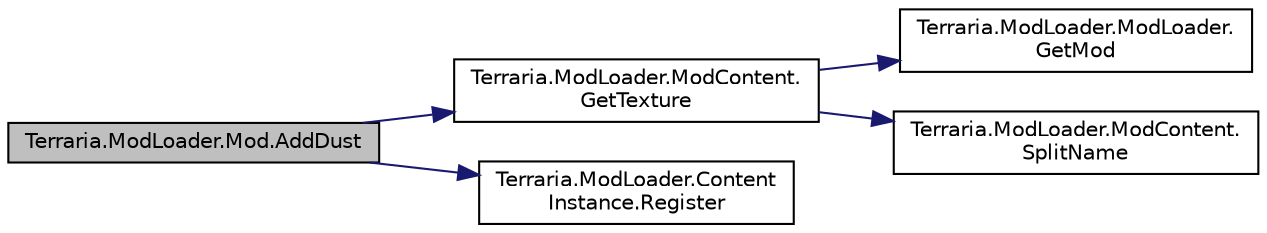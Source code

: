 digraph "Terraria.ModLoader.Mod.AddDust"
{
 // LATEX_PDF_SIZE
  edge [fontname="Helvetica",fontsize="10",labelfontname="Helvetica",labelfontsize="10"];
  node [fontname="Helvetica",fontsize="10",shape=record];
  rankdir="LR";
  Node1 [label="Terraria.ModLoader.Mod.AddDust",height=0.2,width=0.4,color="black", fillcolor="grey75", style="filled", fontcolor="black",tooltip="Adds a type of dust to your mod with the specified name. Create an instance of ModDust normally,..."];
  Node1 -> Node2 [color="midnightblue",fontsize="10",style="solid",fontname="Helvetica"];
  Node2 [label="Terraria.ModLoader.ModContent.\lGetTexture",height=0.2,width=0.4,color="black", fillcolor="white", style="filled",URL="$class_terraria_1_1_mod_loader_1_1_mod_content.html#a9345ee7cb92de23652666ed25d1d0059",tooltip="Gets the texture with the specified name. The name is in the format of \"ModFolder/OtherFolders/FileNa..."];
  Node2 -> Node3 [color="midnightblue",fontsize="10",style="solid",fontname="Helvetica"];
  Node3 [label="Terraria.ModLoader.ModLoader.\lGetMod",height=0.2,width=0.4,color="black", fillcolor="white", style="filled",URL="$class_terraria_1_1_mod_loader_1_1_mod_loader.html#aed988cac63e90351b6ed0bd72495f3af",tooltip="Gets the instance of the Mod with the specified name."];
  Node2 -> Node4 [color="midnightblue",fontsize="10",style="solid",fontname="Helvetica"];
  Node4 [label="Terraria.ModLoader.ModContent.\lSplitName",height=0.2,width=0.4,color="black", fillcolor="white", style="filled",URL="$class_terraria_1_1_mod_loader_1_1_mod_content.html#a84557c47d63f1cce2545d8903ff3fcfe",tooltip=" "];
  Node1 -> Node5 [color="midnightblue",fontsize="10",style="solid",fontname="Helvetica"];
  Node5 [label="Terraria.ModLoader.Content\lInstance.Register",height=0.2,width=0.4,color="black", fillcolor="white", style="filled",URL="$class_terraria_1_1_mod_loader_1_1_content_instance.html#a9056e387eacb153e6b1c64aa8a08778a",tooltip=" "];
}
